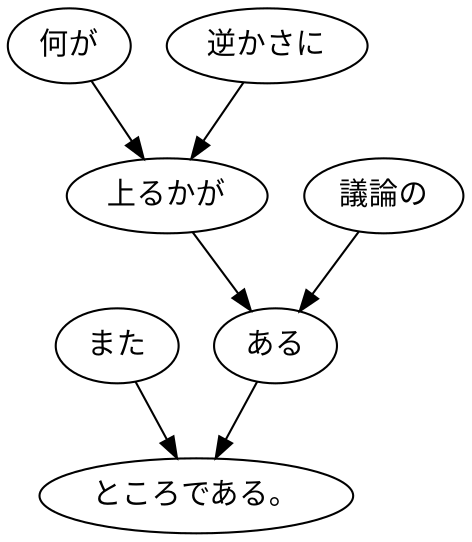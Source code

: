 digraph graph4849 {
	node0 [label="また"];
	node1 [label="何が"];
	node2 [label="逆かさに"];
	node3 [label="上るかが"];
	node4 [label="議論の"];
	node5 [label="ある"];
	node6 [label="ところである。"];
	node0 -> node6;
	node1 -> node3;
	node2 -> node3;
	node3 -> node5;
	node4 -> node5;
	node5 -> node6;
}
